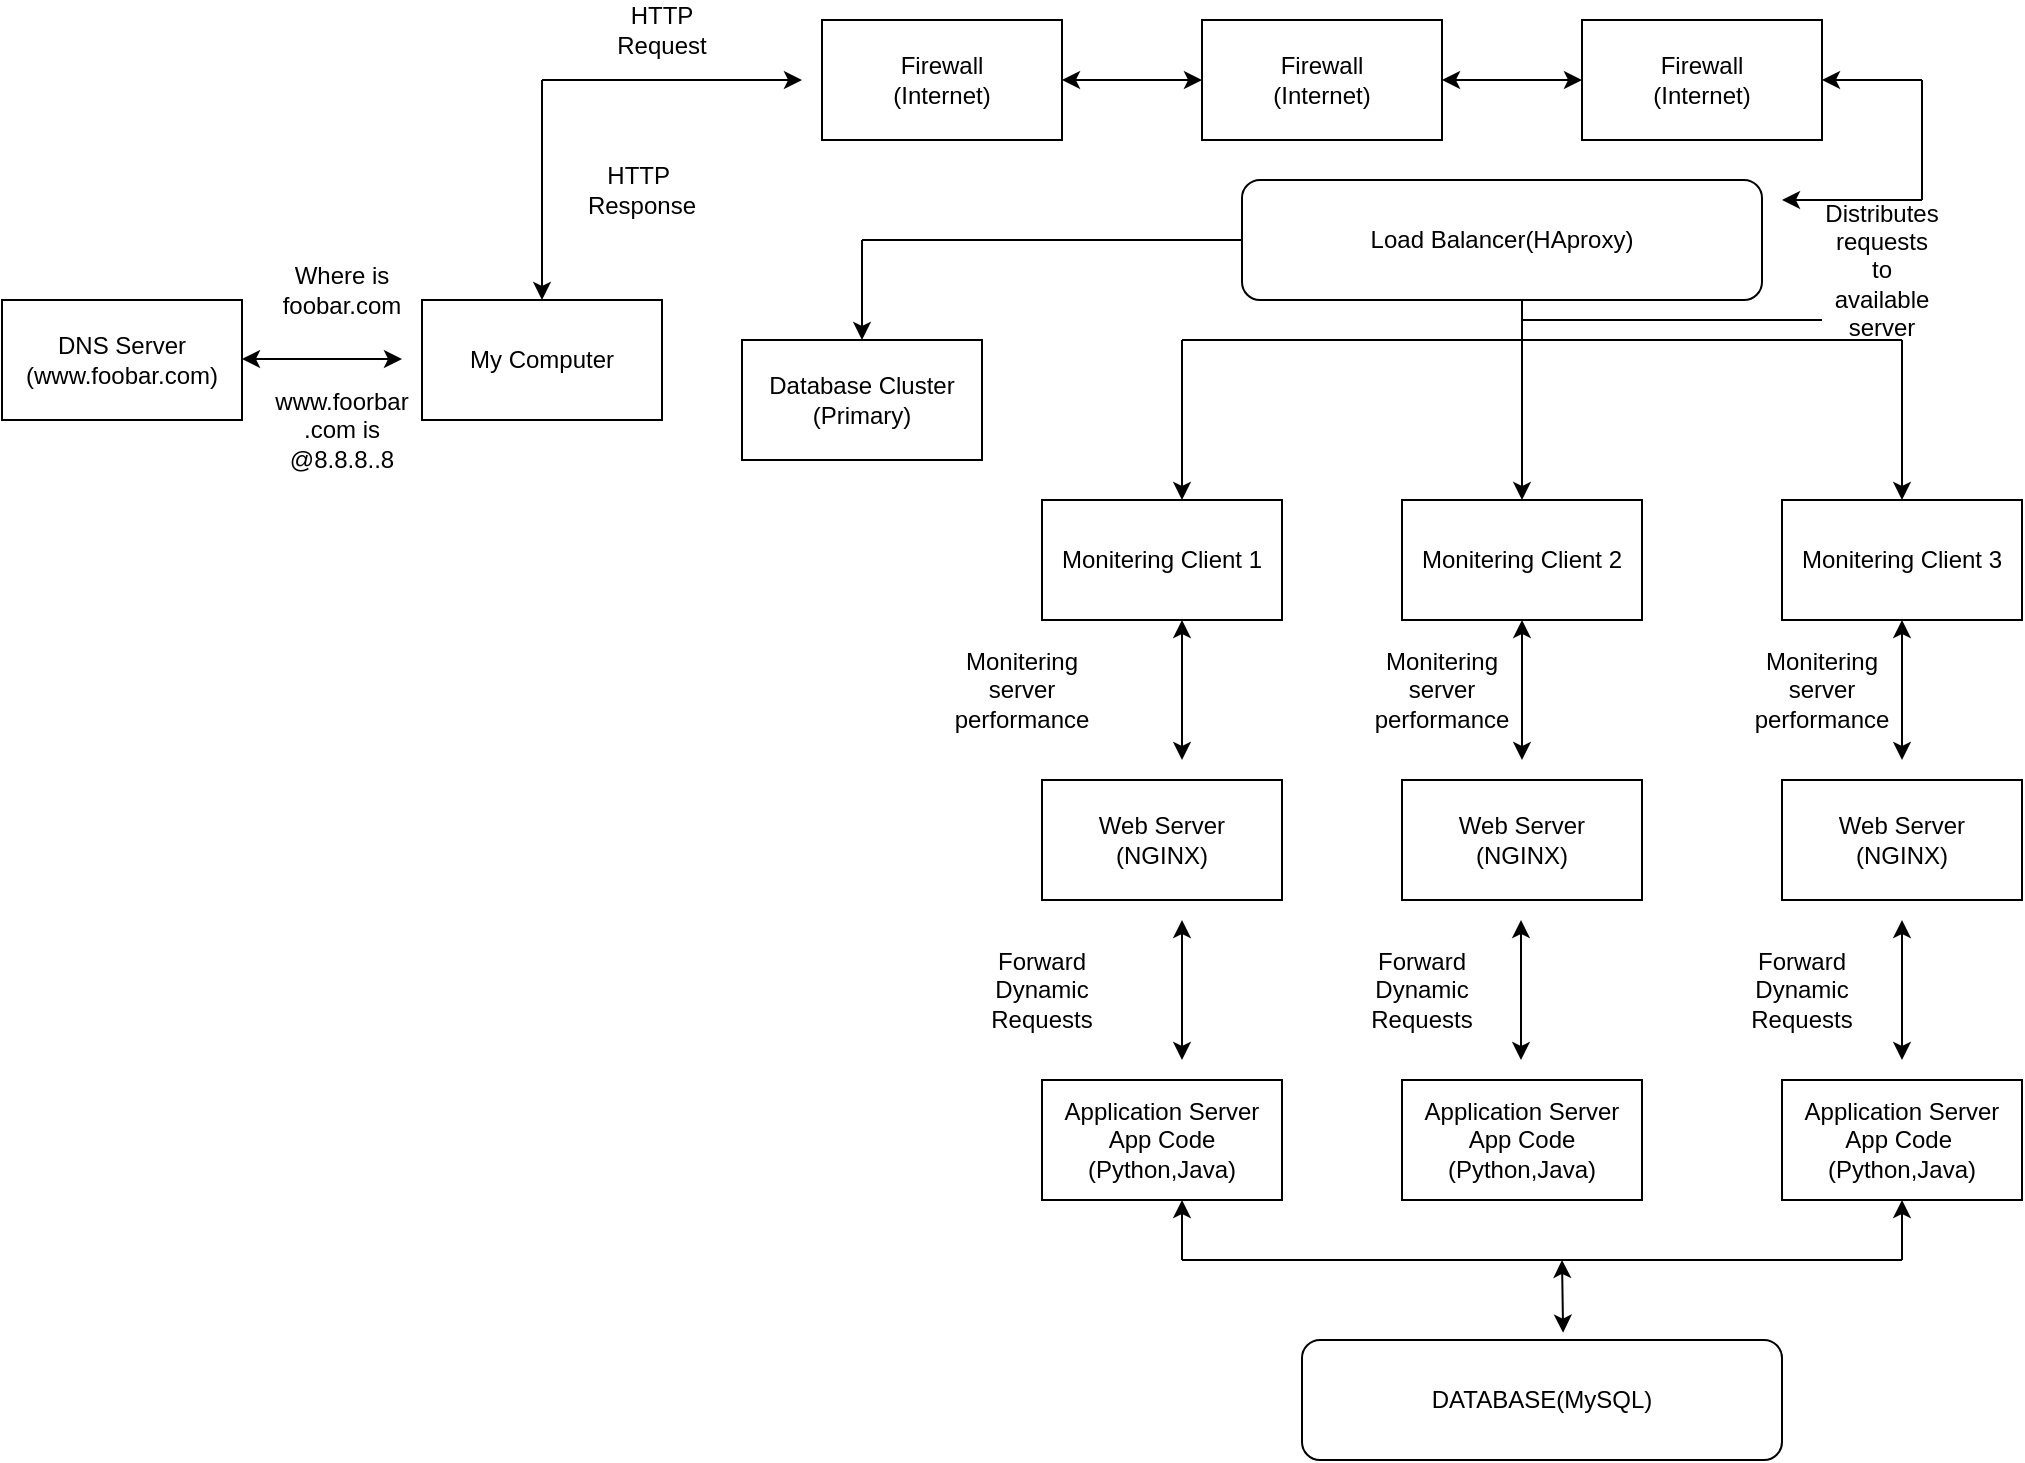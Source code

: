 <mxfile version="20.8.16" type="device"><diagram name="Page-1" id="vIdaZrPdFhBGeH06d8RA"><mxGraphModel dx="780" dy="504" grid="1" gridSize="10" guides="1" tooltips="1" connect="1" arrows="1" fold="1" page="1" pageScale="1" pageWidth="850" pageHeight="1100" math="0" shadow="0"><root><mxCell id="0"/><mxCell id="1" parent="0"/><mxCell id="mQZvudu3GL3jKeS3DbfU-1" value="DNS Server&lt;br&gt;(www.foobar.com)" style="rounded=0;whiteSpace=wrap;html=1;" vertex="1" parent="1"><mxGeometry x="10" y="180" width="120" height="60" as="geometry"/></mxCell><mxCell id="mQZvudu3GL3jKeS3DbfU-2" value="" style="endArrow=classic;startArrow=classic;html=1;rounded=0;" edge="1" parent="1"><mxGeometry width="50" height="50" relative="1" as="geometry"><mxPoint x="130" y="209.5" as="sourcePoint"/><mxPoint x="210" y="209.5" as="targetPoint"/></mxGeometry></mxCell><mxCell id="mQZvudu3GL3jKeS3DbfU-3" value="My Computer" style="rounded=0;whiteSpace=wrap;html=1;" vertex="1" parent="1"><mxGeometry x="220" y="180" width="120" height="60" as="geometry"/></mxCell><mxCell id="mQZvudu3GL3jKeS3DbfU-6" value="" style="endArrow=classic;html=1;rounded=0;" edge="1" parent="1"><mxGeometry width="50" height="50" relative="1" as="geometry"><mxPoint x="280" y="70" as="sourcePoint"/><mxPoint x="280" y="180" as="targetPoint"/></mxGeometry></mxCell><mxCell id="mQZvudu3GL3jKeS3DbfU-10" value="Firewall&lt;br&gt;(Internet)" style="rounded=0;whiteSpace=wrap;html=1;" vertex="1" parent="1"><mxGeometry x="420" y="40" width="120" height="60" as="geometry"/></mxCell><mxCell id="mQZvudu3GL3jKeS3DbfU-11" value="" style="endArrow=classic;startArrow=classic;html=1;rounded=0;" edge="1" parent="1"><mxGeometry width="50" height="50" relative="1" as="geometry"><mxPoint x="540" y="70" as="sourcePoint"/><mxPoint x="610" y="70" as="targetPoint"/></mxGeometry></mxCell><mxCell id="mQZvudu3GL3jKeS3DbfU-12" value="Firewall&lt;br&gt;(Internet)" style="rounded=0;whiteSpace=wrap;html=1;" vertex="1" parent="1"><mxGeometry x="610" y="40" width="120" height="60" as="geometry"/></mxCell><mxCell id="mQZvudu3GL3jKeS3DbfU-13" value="" style="endArrow=classic;startArrow=classic;html=1;rounded=0;" edge="1" parent="1"><mxGeometry width="50" height="50" relative="1" as="geometry"><mxPoint x="730" y="70" as="sourcePoint"/><mxPoint x="800" y="70" as="targetPoint"/></mxGeometry></mxCell><mxCell id="mQZvudu3GL3jKeS3DbfU-14" value="Firewall&lt;br&gt;(Internet)" style="rounded=0;whiteSpace=wrap;html=1;" vertex="1" parent="1"><mxGeometry x="800" y="40" width="120" height="60" as="geometry"/></mxCell><mxCell id="mQZvudu3GL3jKeS3DbfU-15" value="" style="endArrow=classic;html=1;rounded=0;" edge="1" parent="1"><mxGeometry width="50" height="50" relative="1" as="geometry"><mxPoint x="280" y="70" as="sourcePoint"/><mxPoint x="410" y="70" as="targetPoint"/></mxGeometry></mxCell><mxCell id="mQZvudu3GL3jKeS3DbfU-17" value="" style="endArrow=classic;html=1;rounded=0;" edge="1" parent="1"><mxGeometry width="50" height="50" relative="1" as="geometry"><mxPoint x="970" y="70" as="sourcePoint"/><mxPoint x="920" y="70" as="targetPoint"/></mxGeometry></mxCell><mxCell id="mQZvudu3GL3jKeS3DbfU-18" value="" style="endArrow=none;html=1;rounded=0;" edge="1" parent="1"><mxGeometry width="50" height="50" relative="1" as="geometry"><mxPoint x="970" y="130" as="sourcePoint"/><mxPoint x="970" y="70" as="targetPoint"/></mxGeometry></mxCell><mxCell id="mQZvudu3GL3jKeS3DbfU-21" value="Load Balancer(HAproxy)" style="rounded=1;whiteSpace=wrap;html=1;" vertex="1" parent="1"><mxGeometry x="630" y="120" width="260" height="60" as="geometry"/></mxCell><mxCell id="mQZvudu3GL3jKeS3DbfU-24" value="" style="endArrow=classic;html=1;rounded=0;" edge="1" parent="1"><mxGeometry width="50" height="50" relative="1" as="geometry"><mxPoint x="970" y="130" as="sourcePoint"/><mxPoint x="900" y="130" as="targetPoint"/></mxGeometry></mxCell><mxCell id="mQZvudu3GL3jKeS3DbfU-26" value="" style="endArrow=none;html=1;rounded=0;" edge="1" parent="1"><mxGeometry width="50" height="50" relative="1" as="geometry"><mxPoint x="440" y="150" as="sourcePoint"/><mxPoint x="630" y="150" as="targetPoint"/></mxGeometry></mxCell><mxCell id="mQZvudu3GL3jKeS3DbfU-31" value="" style="endArrow=classic;html=1;rounded=0;" edge="1" parent="1"><mxGeometry width="50" height="50" relative="1" as="geometry"><mxPoint x="440" y="150" as="sourcePoint"/><mxPoint x="440" y="200" as="targetPoint"/></mxGeometry></mxCell><mxCell id="mQZvudu3GL3jKeS3DbfU-32" value="Database Cluster&lt;br&gt;(Primary)" style="rounded=0;whiteSpace=wrap;html=1;" vertex="1" parent="1"><mxGeometry x="380" y="200" width="120" height="60" as="geometry"/></mxCell><mxCell id="mQZvudu3GL3jKeS3DbfU-33" value="" style="endArrow=none;html=1;rounded=0;" edge="1" parent="1"><mxGeometry width="50" height="50" relative="1" as="geometry"><mxPoint x="770" y="200" as="sourcePoint"/><mxPoint x="770" y="180" as="targetPoint"/></mxGeometry></mxCell><mxCell id="mQZvudu3GL3jKeS3DbfU-35" value="" style="endArrow=none;html=1;rounded=0;" edge="1" parent="1"><mxGeometry width="50" height="50" relative="1" as="geometry"><mxPoint x="770" y="200" as="sourcePoint"/><mxPoint x="960" y="200" as="targetPoint"/></mxGeometry></mxCell><mxCell id="mQZvudu3GL3jKeS3DbfU-36" value="" style="endArrow=none;html=1;rounded=0;" edge="1" parent="1"><mxGeometry width="50" height="50" relative="1" as="geometry"><mxPoint x="600" y="200" as="sourcePoint"/><mxPoint x="770" y="200" as="targetPoint"/></mxGeometry></mxCell><mxCell id="mQZvudu3GL3jKeS3DbfU-37" value="" style="endArrow=classic;html=1;rounded=0;" edge="1" parent="1"><mxGeometry width="50" height="50" relative="1" as="geometry"><mxPoint x="600" y="200" as="sourcePoint"/><mxPoint x="600" y="280" as="targetPoint"/></mxGeometry></mxCell><mxCell id="mQZvudu3GL3jKeS3DbfU-38" value="" style="endArrow=classic;html=1;rounded=0;" edge="1" parent="1"><mxGeometry width="50" height="50" relative="1" as="geometry"><mxPoint x="770" y="200" as="sourcePoint"/><mxPoint x="770" y="280" as="targetPoint"/></mxGeometry></mxCell><mxCell id="mQZvudu3GL3jKeS3DbfU-39" value="" style="endArrow=classic;html=1;rounded=0;" edge="1" parent="1"><mxGeometry width="50" height="50" relative="1" as="geometry"><mxPoint x="960" y="200" as="sourcePoint"/><mxPoint x="960" y="280" as="targetPoint"/></mxGeometry></mxCell><mxCell id="mQZvudu3GL3jKeS3DbfU-40" value="Monitering Client 1" style="rounded=0;whiteSpace=wrap;html=1;" vertex="1" parent="1"><mxGeometry x="530" y="280" width="120" height="60" as="geometry"/></mxCell><mxCell id="mQZvudu3GL3jKeS3DbfU-41" value="Monitering Client 2" style="rounded=0;whiteSpace=wrap;html=1;" vertex="1" parent="1"><mxGeometry x="710" y="280" width="120" height="60" as="geometry"/></mxCell><mxCell id="mQZvudu3GL3jKeS3DbfU-42" value="Monitering Client 3" style="rounded=0;whiteSpace=wrap;html=1;" vertex="1" parent="1"><mxGeometry x="900" y="280" width="120" height="60" as="geometry"/></mxCell><mxCell id="mQZvudu3GL3jKeS3DbfU-43" value="" style="endArrow=classic;startArrow=classic;html=1;rounded=0;" edge="1" parent="1"><mxGeometry width="50" height="50" relative="1" as="geometry"><mxPoint x="600" y="410" as="sourcePoint"/><mxPoint x="600" y="340" as="targetPoint"/></mxGeometry></mxCell><mxCell id="mQZvudu3GL3jKeS3DbfU-44" value="" style="endArrow=classic;startArrow=classic;html=1;rounded=0;" edge="1" parent="1"><mxGeometry width="50" height="50" relative="1" as="geometry"><mxPoint x="770" y="410" as="sourcePoint"/><mxPoint x="770" y="340" as="targetPoint"/></mxGeometry></mxCell><mxCell id="mQZvudu3GL3jKeS3DbfU-45" value="" style="endArrow=classic;startArrow=classic;html=1;rounded=0;" edge="1" parent="1"><mxGeometry width="50" height="50" relative="1" as="geometry"><mxPoint x="960" y="410" as="sourcePoint"/><mxPoint x="960" y="340" as="targetPoint"/></mxGeometry></mxCell><mxCell id="mQZvudu3GL3jKeS3DbfU-46" value="Web Server&lt;br&gt;(NGINX)" style="rounded=0;whiteSpace=wrap;html=1;" vertex="1" parent="1"><mxGeometry x="530" y="420" width="120" height="60" as="geometry"/></mxCell><mxCell id="mQZvudu3GL3jKeS3DbfU-47" value="Web Server&lt;br&gt;(NGINX)" style="rounded=0;whiteSpace=wrap;html=1;" vertex="1" parent="1"><mxGeometry x="710" y="420" width="120" height="60" as="geometry"/></mxCell><mxCell id="mQZvudu3GL3jKeS3DbfU-48" value="Web Server&lt;br&gt;(NGINX)" style="rounded=0;whiteSpace=wrap;html=1;" vertex="1" parent="1"><mxGeometry x="900" y="420" width="120" height="60" as="geometry"/></mxCell><mxCell id="mQZvudu3GL3jKeS3DbfU-49" value="" style="endArrow=classic;startArrow=classic;html=1;rounded=0;" edge="1" parent="1"><mxGeometry width="50" height="50" relative="1" as="geometry"><mxPoint x="600" y="560" as="sourcePoint"/><mxPoint x="600" y="490" as="targetPoint"/></mxGeometry></mxCell><mxCell id="mQZvudu3GL3jKeS3DbfU-50" value="" style="endArrow=classic;startArrow=classic;html=1;rounded=0;" edge="1" parent="1"><mxGeometry width="50" height="50" relative="1" as="geometry"><mxPoint x="769.5" y="560" as="sourcePoint"/><mxPoint x="769.5" y="490" as="targetPoint"/></mxGeometry></mxCell><mxCell id="mQZvudu3GL3jKeS3DbfU-51" value="" style="endArrow=classic;startArrow=classic;html=1;rounded=0;" edge="1" parent="1"><mxGeometry width="50" height="50" relative="1" as="geometry"><mxPoint x="960" y="560" as="sourcePoint"/><mxPoint x="960" y="490" as="targetPoint"/></mxGeometry></mxCell><mxCell id="mQZvudu3GL3jKeS3DbfU-52" value="Application Server App Code&lt;br&gt;(Python,Java)" style="rounded=0;whiteSpace=wrap;html=1;" vertex="1" parent="1"><mxGeometry x="530" y="570" width="120" height="60" as="geometry"/></mxCell><mxCell id="mQZvudu3GL3jKeS3DbfU-53" value="Application Server App Code&lt;br&gt;(Python,Java)" style="rounded=0;whiteSpace=wrap;html=1;" vertex="1" parent="1"><mxGeometry x="710" y="570" width="120" height="60" as="geometry"/></mxCell><mxCell id="mQZvudu3GL3jKeS3DbfU-54" value="Application Server App Code&amp;nbsp;&lt;br&gt;(Python,Java)" style="rounded=0;whiteSpace=wrap;html=1;" vertex="1" parent="1"><mxGeometry x="900" y="570" width="120" height="60" as="geometry"/></mxCell><mxCell id="mQZvudu3GL3jKeS3DbfU-56" value="" style="endArrow=classic;html=1;rounded=0;" edge="1" parent="1"><mxGeometry width="50" height="50" relative="1" as="geometry"><mxPoint x="600" y="660" as="sourcePoint"/><mxPoint x="600" y="630" as="targetPoint"/></mxGeometry></mxCell><mxCell id="mQZvudu3GL3jKeS3DbfU-57" value="" style="endArrow=none;html=1;rounded=0;" edge="1" parent="1"><mxGeometry width="50" height="50" relative="1" as="geometry"><mxPoint x="600" y="660" as="sourcePoint"/><mxPoint x="960" y="660" as="targetPoint"/></mxGeometry></mxCell><mxCell id="mQZvudu3GL3jKeS3DbfU-59" value="" style="endArrow=classic;html=1;rounded=0;entryX=0.5;entryY=1;entryDx=0;entryDy=0;" edge="1" parent="1" target="mQZvudu3GL3jKeS3DbfU-54"><mxGeometry width="50" height="50" relative="1" as="geometry"><mxPoint x="960" y="660" as="sourcePoint"/><mxPoint x="1010" y="610" as="targetPoint"/></mxGeometry></mxCell><mxCell id="mQZvudu3GL3jKeS3DbfU-61" value="DATABASE(MySQL)" style="rounded=1;whiteSpace=wrap;html=1;" vertex="1" parent="1"><mxGeometry x="660" y="700" width="240" height="60" as="geometry"/></mxCell><mxCell id="mQZvudu3GL3jKeS3DbfU-62" value="Where is foobar.com" style="text;html=1;strokeColor=none;fillColor=none;align=center;verticalAlign=middle;whiteSpace=wrap;rounded=0;" vertex="1" parent="1"><mxGeometry x="150" y="160" width="60" height="30" as="geometry"/></mxCell><mxCell id="mQZvudu3GL3jKeS3DbfU-63" value="www.foorbar&lt;br&gt;.com is @8.8.8..8" style="text;html=1;strokeColor=none;fillColor=none;align=center;verticalAlign=middle;whiteSpace=wrap;rounded=0;" vertex="1" parent="1"><mxGeometry x="150" y="230" width="60" height="30" as="geometry"/></mxCell><mxCell id="mQZvudu3GL3jKeS3DbfU-64" value="HTTP Request" style="text;html=1;strokeColor=none;fillColor=none;align=center;verticalAlign=middle;whiteSpace=wrap;rounded=0;" vertex="1" parent="1"><mxGeometry x="310" y="30" width="60" height="30" as="geometry"/></mxCell><mxCell id="mQZvudu3GL3jKeS3DbfU-65" value="HTTP&amp;nbsp;&lt;br&gt;Response" style="text;html=1;strokeColor=none;fillColor=none;align=center;verticalAlign=middle;whiteSpace=wrap;rounded=0;" vertex="1" parent="1"><mxGeometry x="300" y="110" width="60" height="30" as="geometry"/></mxCell><mxCell id="mQZvudu3GL3jKeS3DbfU-67" value="" style="endArrow=none;html=1;rounded=0;" edge="1" parent="1"><mxGeometry width="50" height="50" relative="1" as="geometry"><mxPoint x="770" y="190" as="sourcePoint"/><mxPoint x="920" y="190" as="targetPoint"/></mxGeometry></mxCell><mxCell id="mQZvudu3GL3jKeS3DbfU-68" value="Distributes requests to available server" style="text;html=1;strokeColor=none;fillColor=none;align=center;verticalAlign=middle;whiteSpace=wrap;rounded=0;" vertex="1" parent="1"><mxGeometry x="920" y="150" width="60" height="30" as="geometry"/></mxCell><mxCell id="mQZvudu3GL3jKeS3DbfU-69" value="Monitering server performance" style="text;html=1;strokeColor=none;fillColor=none;align=center;verticalAlign=middle;whiteSpace=wrap;rounded=0;" vertex="1" parent="1"><mxGeometry x="490" y="360" width="60" height="30" as="geometry"/></mxCell><mxCell id="mQZvudu3GL3jKeS3DbfU-70" value="Monitering server performance" style="text;html=1;strokeColor=none;fillColor=none;align=center;verticalAlign=middle;whiteSpace=wrap;rounded=0;" vertex="1" parent="1"><mxGeometry x="700" y="360" width="60" height="30" as="geometry"/></mxCell><mxCell id="mQZvudu3GL3jKeS3DbfU-71" value="Monitering server performance" style="text;html=1;strokeColor=none;fillColor=none;align=center;verticalAlign=middle;whiteSpace=wrap;rounded=0;" vertex="1" parent="1"><mxGeometry x="890" y="360" width="60" height="30" as="geometry"/></mxCell><mxCell id="mQZvudu3GL3jKeS3DbfU-72" value="Forward Dynamic Requests" style="text;html=1;strokeColor=none;fillColor=none;align=center;verticalAlign=middle;whiteSpace=wrap;rounded=0;" vertex="1" parent="1"><mxGeometry x="500" y="510" width="60" height="30" as="geometry"/></mxCell><mxCell id="mQZvudu3GL3jKeS3DbfU-73" value="Forward Dynamic Requests" style="text;html=1;strokeColor=none;fillColor=none;align=center;verticalAlign=middle;whiteSpace=wrap;rounded=0;" vertex="1" parent="1"><mxGeometry x="690" y="510" width="60" height="30" as="geometry"/></mxCell><mxCell id="mQZvudu3GL3jKeS3DbfU-74" value="Forward Dynamic Requests" style="text;html=1;strokeColor=none;fillColor=none;align=center;verticalAlign=middle;whiteSpace=wrap;rounded=0;" vertex="1" parent="1"><mxGeometry x="880" y="510" width="60" height="30" as="geometry"/></mxCell><mxCell id="mQZvudu3GL3jKeS3DbfU-77" value="" style="endArrow=classic;startArrow=classic;html=1;rounded=0;exitX=0.544;exitY=-0.061;exitDx=0;exitDy=0;exitPerimeter=0;" edge="1" parent="1" source="mQZvudu3GL3jKeS3DbfU-61"><mxGeometry width="50" height="50" relative="1" as="geometry"><mxPoint x="740" y="710" as="sourcePoint"/><mxPoint x="790" y="660" as="targetPoint"/></mxGeometry></mxCell></root></mxGraphModel></diagram></mxfile>